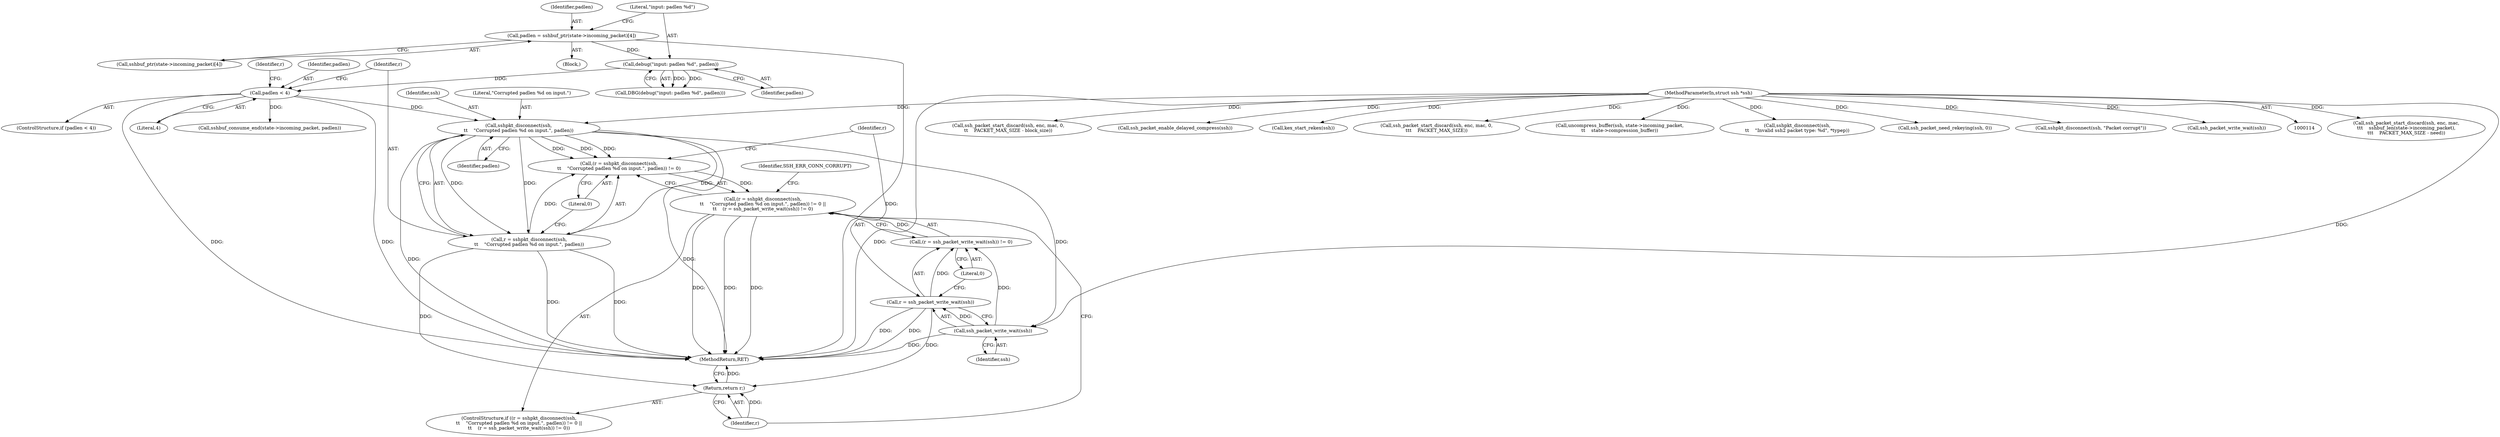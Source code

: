 digraph "0_mindrot_28652bca29046f62c7045e933e6b931de1d16737_0@pointer" {
"1000798" [label="(Call,sshpkt_disconnect(ssh,\n\t\t    \"Corrupted padlen %d on input.\", padlen))"];
"1000115" [label="(MethodParameterIn,struct ssh *ssh)"];
"1000789" [label="(Call,padlen < 4)"];
"1000785" [label="(Call,debug(\"input: padlen %d\", padlen))"];
"1000776" [label="(Call,padlen = sshbuf_ptr(state->incoming_packet)[4])"];
"1000795" [label="(Call,(r = sshpkt_disconnect(ssh,\n\t\t    \"Corrupted padlen %d on input.\", padlen)) != 0)"];
"1000794" [label="(Call,(r = sshpkt_disconnect(ssh,\n\t\t    \"Corrupted padlen %d on input.\", padlen)) != 0 ||\n\t\t    (r = ssh_packet_write_wait(ssh)) != 0)"];
"1000796" [label="(Call,r = sshpkt_disconnect(ssh,\n\t\t    \"Corrupted padlen %d on input.\", padlen))"];
"1000809" [label="(Return,return r;)"];
"1000806" [label="(Call,ssh_packet_write_wait(ssh))"];
"1000803" [label="(Call,(r = ssh_packet_write_wait(ssh)) != 0)"];
"1000804" [label="(Call,r = ssh_packet_write_wait(ssh))"];
"1000797" [label="(Identifier,r)"];
"1000810" [label="(Identifier,r)"];
"1000804" [label="(Call,r = ssh_packet_write_wait(ssh))"];
"1000808" [label="(Literal,0)"];
"1000679" [label="(Call,ssh_packet_start_discard(ssh, enc, mac,\n\t\t\t    sshbuf_len(state->incoming_packet),\n\t\t\t    PACKET_MAX_SIZE - need))"];
"1000798" [label="(Call,sshpkt_disconnect(ssh,\n\t\t    \"Corrupted padlen %d on input.\", padlen))"];
"1000809" [label="(Return,return r;)"];
"1000494" [label="(Call,ssh_packet_start_discard(ssh, enc, mac, 0,\n\t\t    PACKET_MAX_SIZE - block_size))"];
"1000118" [label="(Block,)"];
"1000959" [label="(Call,ssh_packet_enable_delayed_compress(ssh))"];
"1000793" [label="(ControlStructure,if ((r = sshpkt_disconnect(ssh,\n\t\t    \"Corrupted padlen %d on input.\", padlen)) != 0 ||\n\t\t    (r = ssh_packet_write_wait(ssh)) != 0))"];
"1000795" [label="(Call,(r = sshpkt_disconnect(ssh,\n\t\t    \"Corrupted padlen %d on input.\", padlen)) != 0)"];
"1000992" [label="(Call,kex_start_rekex(ssh))"];
"1000790" [label="(Identifier,padlen)"];
"1000796" [label="(Call,r = sshpkt_disconnect(ssh,\n\t\t    \"Corrupted padlen %d on input.\", padlen))"];
"1000427" [label="(Call,ssh_packet_start_discard(ssh, enc, mac, 0,\n\t\t\t    PACKET_MAX_SIZE))"];
"1000805" [label="(Identifier,r)"];
"1000776" [label="(Call,padlen = sshbuf_ptr(state->incoming_packet)[4])"];
"1000858" [label="(Call,uncompress_buffer(ssh, state->incoming_packet,\n\t\t    state->compression_buffer))"];
"1000803" [label="(Call,(r = ssh_packet_write_wait(ssh)) != 0)"];
"1000785" [label="(Call,debug(\"input: padlen %d\", padlen))"];
"1000802" [label="(Literal,0)"];
"1000794" [label="(Call,(r = sshpkt_disconnect(ssh,\n\t\t    \"Corrupted padlen %d on input.\", padlen)) != 0 ||\n\t\t    (r = ssh_packet_write_wait(ssh)) != 0)"];
"1000927" [label="(Call,sshpkt_disconnect(ssh,\n\t\t    \"Invalid ssh2 packet type: %d\", *typep))"];
"1000788" [label="(ControlStructure,if (padlen < 4))"];
"1000799" [label="(Identifier,ssh)"];
"1000115" [label="(MethodParameterIn,struct ssh *ssh)"];
"1000801" [label="(Identifier,padlen)"];
"1000981" [label="(Call,ssh_packet_need_rekeying(ssh, 0))"];
"1000817" [label="(Identifier,r)"];
"1000787" [label="(Identifier,padlen)"];
"1001000" [label="(MethodReturn,RET)"];
"1000312" [label="(Call,sshpkt_disconnect(ssh, \"Packet corrupt\"))"];
"1000789" [label="(Call,padlen < 4)"];
"1000778" [label="(Call,sshbuf_ptr(state->incoming_packet)[4])"];
"1000784" [label="(Call,DBG(debug(\"input: padlen %d\", padlen)))"];
"1000791" [label="(Literal,4)"];
"1000777" [label="(Identifier,padlen)"];
"1000829" [label="(Call,sshbuf_consume_end(state->incoming_packet, padlen))"];
"1000807" [label="(Identifier,ssh)"];
"1000812" [label="(Identifier,SSH_ERR_CONN_CORRUPT)"];
"1000806" [label="(Call,ssh_packet_write_wait(ssh))"];
"1000800" [label="(Literal,\"Corrupted padlen %d on input.\")"];
"1000936" [label="(Call,ssh_packet_write_wait(ssh))"];
"1000786" [label="(Literal,\"input: padlen %d\")"];
"1000798" -> "1000796"  [label="AST: "];
"1000798" -> "1000801"  [label="CFG: "];
"1000799" -> "1000798"  [label="AST: "];
"1000800" -> "1000798"  [label="AST: "];
"1000801" -> "1000798"  [label="AST: "];
"1000796" -> "1000798"  [label="CFG: "];
"1000798" -> "1001000"  [label="DDG: "];
"1000798" -> "1001000"  [label="DDG: "];
"1000798" -> "1000795"  [label="DDG: "];
"1000798" -> "1000795"  [label="DDG: "];
"1000798" -> "1000795"  [label="DDG: "];
"1000798" -> "1000796"  [label="DDG: "];
"1000798" -> "1000796"  [label="DDG: "];
"1000798" -> "1000796"  [label="DDG: "];
"1000115" -> "1000798"  [label="DDG: "];
"1000789" -> "1000798"  [label="DDG: "];
"1000798" -> "1000806"  [label="DDG: "];
"1000115" -> "1000114"  [label="AST: "];
"1000115" -> "1001000"  [label="DDG: "];
"1000115" -> "1000312"  [label="DDG: "];
"1000115" -> "1000427"  [label="DDG: "];
"1000115" -> "1000494"  [label="DDG: "];
"1000115" -> "1000679"  [label="DDG: "];
"1000115" -> "1000806"  [label="DDG: "];
"1000115" -> "1000858"  [label="DDG: "];
"1000115" -> "1000927"  [label="DDG: "];
"1000115" -> "1000936"  [label="DDG: "];
"1000115" -> "1000959"  [label="DDG: "];
"1000115" -> "1000981"  [label="DDG: "];
"1000115" -> "1000992"  [label="DDG: "];
"1000789" -> "1000788"  [label="AST: "];
"1000789" -> "1000791"  [label="CFG: "];
"1000790" -> "1000789"  [label="AST: "];
"1000791" -> "1000789"  [label="AST: "];
"1000797" -> "1000789"  [label="CFG: "];
"1000817" -> "1000789"  [label="CFG: "];
"1000789" -> "1001000"  [label="DDG: "];
"1000789" -> "1001000"  [label="DDG: "];
"1000785" -> "1000789"  [label="DDG: "];
"1000789" -> "1000829"  [label="DDG: "];
"1000785" -> "1000784"  [label="AST: "];
"1000785" -> "1000787"  [label="CFG: "];
"1000786" -> "1000785"  [label="AST: "];
"1000787" -> "1000785"  [label="AST: "];
"1000784" -> "1000785"  [label="CFG: "];
"1000785" -> "1000784"  [label="DDG: "];
"1000785" -> "1000784"  [label="DDG: "];
"1000776" -> "1000785"  [label="DDG: "];
"1000776" -> "1000118"  [label="AST: "];
"1000776" -> "1000778"  [label="CFG: "];
"1000777" -> "1000776"  [label="AST: "];
"1000778" -> "1000776"  [label="AST: "];
"1000786" -> "1000776"  [label="CFG: "];
"1000776" -> "1001000"  [label="DDG: "];
"1000795" -> "1000794"  [label="AST: "];
"1000795" -> "1000802"  [label="CFG: "];
"1000796" -> "1000795"  [label="AST: "];
"1000802" -> "1000795"  [label="AST: "];
"1000805" -> "1000795"  [label="CFG: "];
"1000794" -> "1000795"  [label="CFG: "];
"1000795" -> "1000794"  [label="DDG: "];
"1000796" -> "1000795"  [label="DDG: "];
"1000794" -> "1000793"  [label="AST: "];
"1000794" -> "1000803"  [label="CFG: "];
"1000803" -> "1000794"  [label="AST: "];
"1000810" -> "1000794"  [label="CFG: "];
"1000812" -> "1000794"  [label="CFG: "];
"1000794" -> "1001000"  [label="DDG: "];
"1000794" -> "1001000"  [label="DDG: "];
"1000794" -> "1001000"  [label="DDG: "];
"1000803" -> "1000794"  [label="DDG: "];
"1000797" -> "1000796"  [label="AST: "];
"1000802" -> "1000796"  [label="CFG: "];
"1000796" -> "1001000"  [label="DDG: "];
"1000796" -> "1001000"  [label="DDG: "];
"1000796" -> "1000809"  [label="DDG: "];
"1000809" -> "1000793"  [label="AST: "];
"1000809" -> "1000810"  [label="CFG: "];
"1000810" -> "1000809"  [label="AST: "];
"1001000" -> "1000809"  [label="CFG: "];
"1000809" -> "1001000"  [label="DDG: "];
"1000810" -> "1000809"  [label="DDG: "];
"1000804" -> "1000809"  [label="DDG: "];
"1000806" -> "1000804"  [label="AST: "];
"1000806" -> "1000807"  [label="CFG: "];
"1000807" -> "1000806"  [label="AST: "];
"1000804" -> "1000806"  [label="CFG: "];
"1000806" -> "1001000"  [label="DDG: "];
"1000806" -> "1000803"  [label="DDG: "];
"1000806" -> "1000804"  [label="DDG: "];
"1000803" -> "1000808"  [label="CFG: "];
"1000804" -> "1000803"  [label="AST: "];
"1000808" -> "1000803"  [label="AST: "];
"1000804" -> "1000803"  [label="DDG: "];
"1000805" -> "1000804"  [label="AST: "];
"1000808" -> "1000804"  [label="CFG: "];
"1000804" -> "1001000"  [label="DDG: "];
"1000804" -> "1001000"  [label="DDG: "];
}
